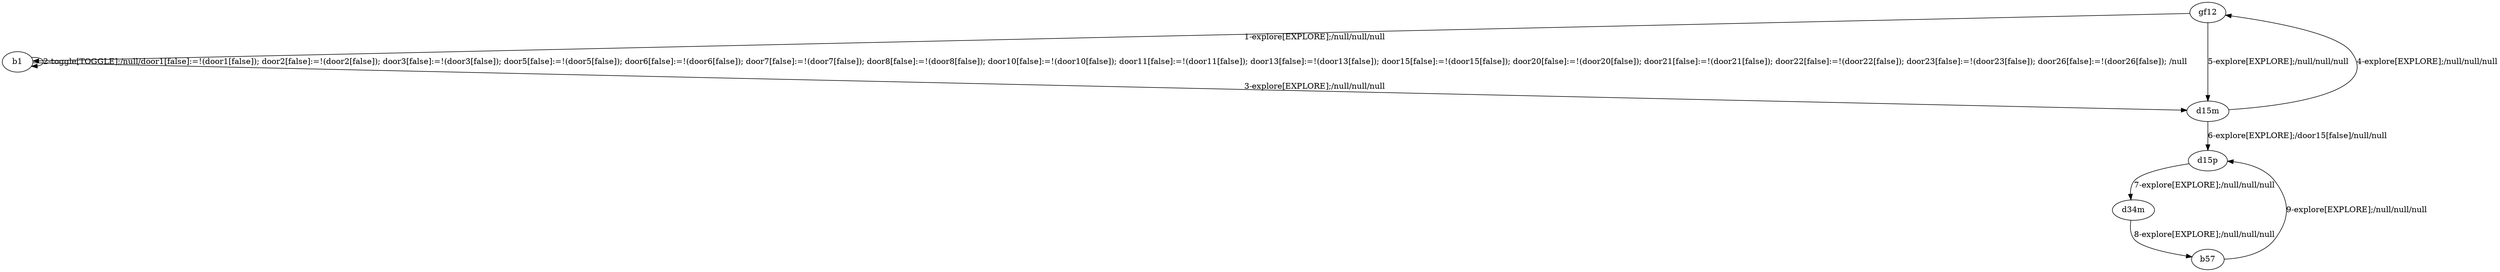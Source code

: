 # Total number of goals covered by this test: 1
# b57 --> d15p

digraph g {
"gf12" -> "b1" [label = "1-explore[EXPLORE];/null/null/null"];
"b1" -> "b1" [label = "2-toggle[TOGGLE];/null/door1[false]:=!(door1[false]); door2[false]:=!(door2[false]); door3[false]:=!(door3[false]); door5[false]:=!(door5[false]); door6[false]:=!(door6[false]); door7[false]:=!(door7[false]); door8[false]:=!(door8[false]); door10[false]:=!(door10[false]); door11[false]:=!(door11[false]); door13[false]:=!(door13[false]); door15[false]:=!(door15[false]); door20[false]:=!(door20[false]); door21[false]:=!(door21[false]); door22[false]:=!(door22[false]); door23[false]:=!(door23[false]); door26[false]:=!(door26[false]); /null"];
"b1" -> "d15m" [label = "3-explore[EXPLORE];/null/null/null"];
"d15m" -> "gf12" [label = "4-explore[EXPLORE];/null/null/null"];
"gf12" -> "d15m" [label = "5-explore[EXPLORE];/null/null/null"];
"d15m" -> "d15p" [label = "6-explore[EXPLORE];/door15[false]/null/null"];
"d15p" -> "d34m" [label = "7-explore[EXPLORE];/null/null/null"];
"d34m" -> "b57" [label = "8-explore[EXPLORE];/null/null/null"];
"b57" -> "d15p" [label = "9-explore[EXPLORE];/null/null/null"];
}